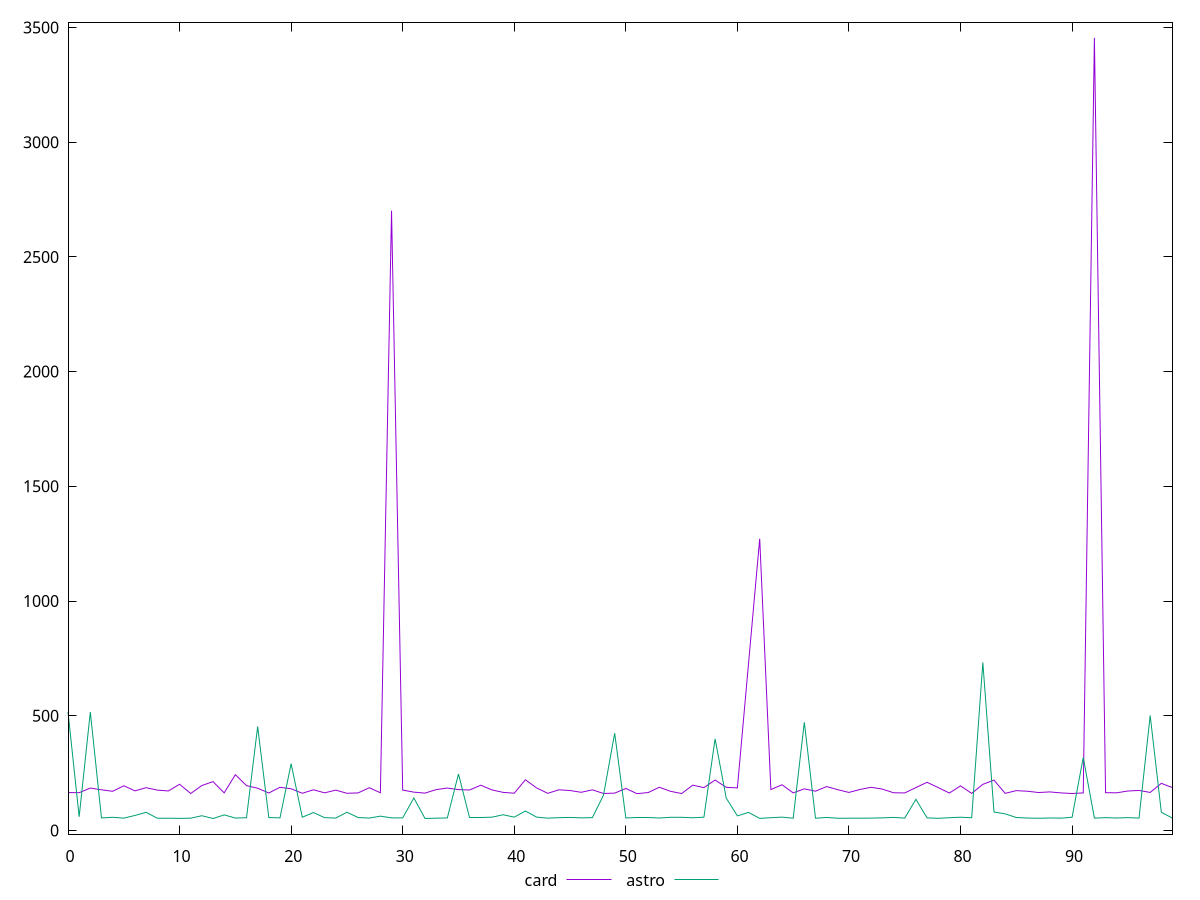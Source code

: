 reset

$card <<EOF
0 165.196
1 164.861
2 184.96900000000002
3 177.34799999999998
4 170.817
5 194.841
6 172.61300000000003
7 186.613
8 175.886
9 172.311
10 201.47799999999998
11 161.22400000000002
12 196.037
13 212.886
14 163.917
15 243.202
16 195.53
17 184.135
18 163.382
19 188.214
20 181.933
21 162.196
22 177.40800000000002
23 164.108
24 175.845
25 162.15
26 163.75
27 186.187
28 164.50900000000001
29 2701.303
30 176.004
31 167.163
32 162.869
33 178.15900000000002
34 184.923
35 178.165
36 176.451
37 197.33
38 176.816
39 166.143
40 162.548
41 221.06400000000002
42 185.57199999999997
43 161.947
44 177.373
45 174.113
46 166.445
47 177.128
48 161.368
49 162.787
50 183.182
51 160.54899999999998
52 165.307
53 188.317
54 170.78
55 160.964
56 197.484
57 186.82600000000002
58 219.871
59 188.114
60 185.66099999999997
62 1271.522
63 178.464
64 199.216
65 163.912
66 181.41
67 171.272
68 191.40599999999998
69 177.68
70 165.83599999999998
71 179.047
72 188.259
73 180.22899999999998
74 164.399
75 163.634
76 186.947
77 210.035
78 187.031
79 163.127
80 194.463
81 161.762
82 201.08700000000002
83 219.615
84 161.811
85 173.75099999999998
86 171.008
87 165.43699999999998
88 168.156
89 163.781
90 161.187
91 163.746
92 3454.3799999999997
93 164.83
94 164.253
95 172.026
96 174.523
97 165.847
98 205.469
99 186.728
EOF

$astro <<EOF
0 516.87
1 59.567
2 516.4340000000001
3 54.611000000000004
4 57.467
5 53.891000000000005
6 65.467
7 79.197
8 53.573
9 53.437
10 52.723
11 53.648
12 64.351
13 52.156
14 67.989
15 54.259
16 55.589
17 453.021
18 56.531000000000006
19 55.028
20 290.962
21 57.877
22 78.116
23 55.958
24 54.041000000000004
25 79.488
26 56.467
27 54.039
28 62.425
29 54.954
30 54.806
31 141.643
32 52.286
33 53.615
34 54.689
35 246.218
36 55.037
37 55.035999999999994
38 57.997
39 68.464
40 58.231
41 84.947
42 58.369
43 53.702
44 55.954
45 56.818
46 55.097
47 56.004
48 153.907
49 424.137
50 54.672000000000004
51 56.552
52 56.45099999999999
53 54.370000000000005
54 57.437999999999995
55 57.539
56 55.332
57 58.031000000000006
58 399.374
59 141.041
60 63.687
61 78.85199999999999
62 52.849000000000004
63 55.751000000000005
64 58.25
65 53.487
66 471.837
67 53.474
68 56.763
69 53.37
70 53.521
71 53.738
72 53.845
73 55.075
74 56.894999999999996
75 54.033
76 135.828
77 54.989
78 52.98
79 55.635999999999996
80 57.851
81 55.442
82 732.0500000000001
83 80.435
84 72.42999999999999
85 56.578
86 54.171
87 53.251999999999995
88 54.474
89 53.739000000000004
90 57.752
91 318.238
92 53.824000000000005
93 56
94 54.318999999999996
95 56.113
96 53.925999999999995
97 501.674
98 79.112
99 53.792
EOF

set key outside below
set xrange [0:99]
set yrange [-15.888479999999994:3522.4244799999997]
set trange [-15.888479999999994:3522.4244799999997]
set terminal svg size 640, 520 enhanced background rgb 'white'
set output "reports/report_00030_2021-02-24T20-42-31.540Z/server-response-time/comparison/line/2_vs_3.svg"

plot $card title "card" with line, \
     $astro title "astro" with line

reset
